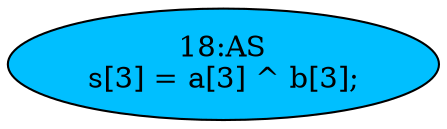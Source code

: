 strict digraph "" {
	node [label="\N"];
	"18:AS"	[ast="<pyverilog.vparser.ast.Assign object at 0x7fe0ff9e6690>",
		def_var="['s']",
		fillcolor=deepskyblue,
		label="18:AS
s[3] = a[3] ^ b[3];",
		statements="[]",
		style=filled,
		typ=Assign,
		use_var="['a', 'b']"];
}
